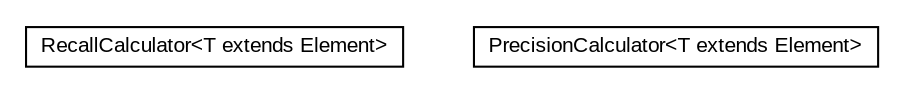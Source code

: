 #!/usr/local/bin/dot
#
# Class diagram 
# Generated by UMLGraph version R5_6-24-gf6e263 (http://www.umlgraph.org/)
#

digraph G {
	edge [fontname="arial",fontsize=10,labelfontname="arial",labelfontsize=10];
	node [fontname="arial",fontsize=10,shape=plaintext];
	nodesep=0.25;
	ranksep=0.5;
	// edu.arizona.biosemantics.semanticmarkup.eval.metric.RecallCalculator<T extends edu.arizona.biosemantics.semanticmarkup.model.Element>
	c2166 [label=<<table title="edu.arizona.biosemantics.semanticmarkup.eval.metric.RecallCalculator" border="0" cellborder="1" cellspacing="0" cellpadding="2" port="p" href="./RecallCalculator.html">
		<tr><td><table border="0" cellspacing="0" cellpadding="1">
<tr><td align="center" balign="center"> RecallCalculator&lt;T extends Element&gt; </td></tr>
		</table></td></tr>
		</table>>, URL="./RecallCalculator.html", fontname="arial", fontcolor="black", fontsize=10.0];
	// edu.arizona.biosemantics.semanticmarkup.eval.metric.PrecisionCalculator<T extends edu.arizona.biosemantics.semanticmarkup.model.Element>
	c2167 [label=<<table title="edu.arizona.biosemantics.semanticmarkup.eval.metric.PrecisionCalculator" border="0" cellborder="1" cellspacing="0" cellpadding="2" port="p" href="./PrecisionCalculator.html">
		<tr><td><table border="0" cellspacing="0" cellpadding="1">
<tr><td align="center" balign="center"> PrecisionCalculator&lt;T extends Element&gt; </td></tr>
		</table></td></tr>
		</table>>, URL="./PrecisionCalculator.html", fontname="arial", fontcolor="black", fontsize=10.0];
}

